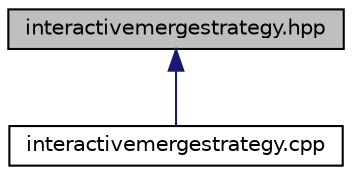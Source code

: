 digraph "interactivemergestrategy.hpp"
{
 // LATEX_PDF_SIZE
  edge [fontname="Helvetica",fontsize="10",labelfontname="Helvetica",labelfontsize="10"];
  node [fontname="Helvetica",fontsize="10",shape=record];
  Node23 [label="interactivemergestrategy.hpp",height=0.2,width=0.4,color="black", fillcolor="grey75", style="filled", fontcolor="black",tooltip="Interactive merge strategy asking for user input at each step."];
  Node23 -> Node24 [dir="back",color="midnightblue",fontsize="10",style="solid"];
  Node24 [label="interactivemergestrategy.cpp",height=0.2,width=0.4,color="black", fillcolor="white", style="filled",URL="$interactivemergestrategy_8cpp.html",tooltip="Implementation of InteractiveMergeStrategy."];
}
